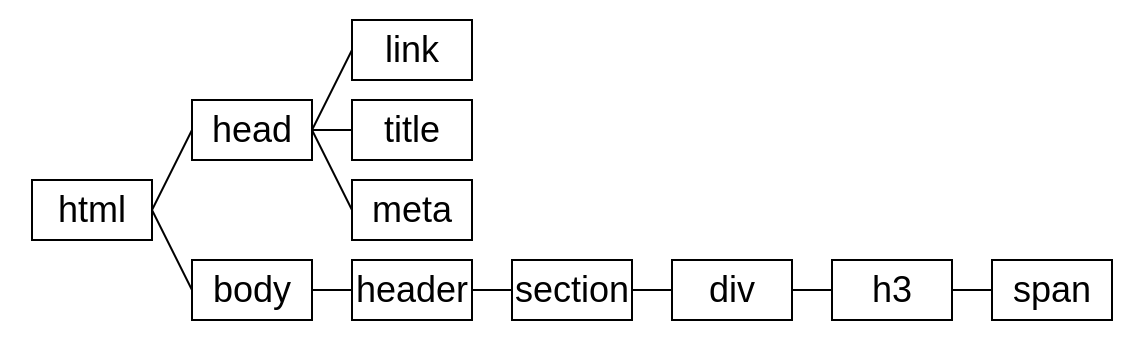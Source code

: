 <mxfile>
    <diagram id="1TQ30tZCiZnlm1MhKEYm" name="Page-1">
        <mxGraphModel dx="1185" dy="630" grid="0" gridSize="10" guides="1" tooltips="1" connect="1" arrows="1" fold="1" page="1" pageScale="1" pageWidth="1169" pageHeight="827" math="0" shadow="0">
            <root>
                <mxCell id="0"/>
                <mxCell id="1" parent="0"/>
                <mxCell id="24" value="" style="whiteSpace=wrap;html=1;fontSize=18;fillColor=none;strokeColor=none;" vertex="1" parent="1">
                    <mxGeometry x="464" y="170" width="566" height="170" as="geometry"/>
                </mxCell>
                <mxCell id="13" style="edgeStyle=none;html=1;exitX=1;exitY=0.5;exitDx=0;exitDy=0;entryX=0;entryY=0.5;entryDx=0;entryDy=0;fontSize=18;endArrow=none;endFill=0;rounded=0;" edge="1" parent="1" source="2" target="3">
                    <mxGeometry relative="1" as="geometry"/>
                </mxCell>
                <mxCell id="2" value="&lt;font style=&quot;font-size: 18px;&quot;&gt;html&lt;/font&gt;" style="whiteSpace=wrap;html=1;fontSize=18;" vertex="1" parent="1">
                    <mxGeometry x="480" y="260" width="60" height="30" as="geometry"/>
                </mxCell>
                <mxCell id="14" style="edgeStyle=none;rounded=0;html=1;exitX=1;exitY=0.5;exitDx=0;exitDy=0;entryX=0;entryY=0.5;entryDx=0;entryDy=0;fontSize=18;endArrow=none;endFill=0;" edge="1" parent="1" source="3" target="5">
                    <mxGeometry relative="1" as="geometry"/>
                </mxCell>
                <mxCell id="20" style="edgeStyle=none;rounded=0;html=1;exitX=1;exitY=0.5;exitDx=0;exitDy=0;entryX=0;entryY=0.5;entryDx=0;entryDy=0;fontSize=18;endArrow=none;endFill=0;" edge="1" parent="1" source="3" target="6">
                    <mxGeometry relative="1" as="geometry"/>
                </mxCell>
                <mxCell id="3" value="&lt;font style=&quot;font-size: 18px;&quot;&gt;head&lt;/font&gt;" style="whiteSpace=wrap;html=1;fontSize=18;" vertex="1" parent="1">
                    <mxGeometry x="560" y="220" width="60" height="30" as="geometry"/>
                </mxCell>
                <mxCell id="19" style="edgeStyle=none;rounded=0;html=1;exitX=1;exitY=0.5;exitDx=0;exitDy=0;entryX=0;entryY=0.5;entryDx=0;entryDy=0;fontSize=18;endArrow=none;endFill=0;" edge="1" parent="1" source="4" target="9">
                    <mxGeometry relative="1" as="geometry"/>
                </mxCell>
                <mxCell id="4" value="&lt;font style=&quot;font-size: 18px;&quot;&gt;header&lt;/font&gt;" style="whiteSpace=wrap;html=1;fontSize=18;" vertex="1" parent="1">
                    <mxGeometry x="640" y="300" width="60" height="30" as="geometry"/>
                </mxCell>
                <mxCell id="5" value="&lt;font style=&quot;font-size: 18px;&quot;&gt;link&lt;/font&gt;" style="whiteSpace=wrap;html=1;fontSize=18;" vertex="1" parent="1">
                    <mxGeometry x="640" y="180" width="60" height="30" as="geometry"/>
                </mxCell>
                <mxCell id="6" value="&lt;font style=&quot;font-size: 18px;&quot;&gt;title&lt;/font&gt;" style="whiteSpace=wrap;html=1;fontSize=18;" vertex="1" parent="1">
                    <mxGeometry x="640" y="220" width="60" height="30" as="geometry"/>
                </mxCell>
                <mxCell id="18" style="edgeStyle=none;rounded=0;html=1;exitX=0;exitY=0.5;exitDx=0;exitDy=0;entryX=1;entryY=0.5;entryDx=0;entryDy=0;fontSize=18;endArrow=none;endFill=0;" edge="1" parent="1" source="7" target="3">
                    <mxGeometry relative="1" as="geometry"/>
                </mxCell>
                <mxCell id="7" value="&lt;font style=&quot;font-size: 18px;&quot;&gt;meta&lt;/font&gt;" style="whiteSpace=wrap;html=1;fontSize=18;" vertex="1" parent="1">
                    <mxGeometry x="640" y="260" width="60" height="30" as="geometry"/>
                </mxCell>
                <mxCell id="15" style="edgeStyle=none;rounded=0;html=1;exitX=0;exitY=0.5;exitDx=0;exitDy=0;entryX=1;entryY=0.5;entryDx=0;entryDy=0;fontSize=18;endArrow=none;endFill=0;" edge="1" parent="1" source="8" target="2">
                    <mxGeometry relative="1" as="geometry"/>
                </mxCell>
                <mxCell id="17" style="edgeStyle=none;rounded=0;html=1;exitX=1;exitY=0.5;exitDx=0;exitDy=0;entryX=0;entryY=0.5;entryDx=0;entryDy=0;fontSize=18;endArrow=none;endFill=0;" edge="1" parent="1" source="8" target="4">
                    <mxGeometry relative="1" as="geometry"/>
                </mxCell>
                <mxCell id="8" value="&lt;font style=&quot;font-size: 18px;&quot;&gt;body&lt;/font&gt;" style="whiteSpace=wrap;html=1;fontSize=18;" vertex="1" parent="1">
                    <mxGeometry x="560" y="300" width="60" height="30" as="geometry"/>
                </mxCell>
                <mxCell id="21" style="edgeStyle=none;rounded=0;html=1;exitX=1;exitY=0.5;exitDx=0;exitDy=0;entryX=0;entryY=0.5;entryDx=0;entryDy=0;fontSize=18;endArrow=none;endFill=0;" edge="1" parent="1" source="9" target="10">
                    <mxGeometry relative="1" as="geometry"/>
                </mxCell>
                <mxCell id="9" value="&lt;font style=&quot;font-size: 18px;&quot;&gt;section&lt;/font&gt;" style="whiteSpace=wrap;html=1;fontSize=18;" vertex="1" parent="1">
                    <mxGeometry x="720" y="300" width="60" height="30" as="geometry"/>
                </mxCell>
                <mxCell id="22" style="edgeStyle=none;rounded=0;html=1;exitX=1;exitY=0.5;exitDx=0;exitDy=0;entryX=0;entryY=0.5;entryDx=0;entryDy=0;fontSize=18;endArrow=none;endFill=0;" edge="1" parent="1" source="10" target="11">
                    <mxGeometry relative="1" as="geometry"/>
                </mxCell>
                <mxCell id="10" value="&lt;font style=&quot;font-size: 18px;&quot;&gt;div&lt;/font&gt;" style="whiteSpace=wrap;html=1;fontSize=18;" vertex="1" parent="1">
                    <mxGeometry x="800" y="300" width="60" height="30" as="geometry"/>
                </mxCell>
                <mxCell id="23" style="edgeStyle=none;rounded=0;html=1;exitX=1;exitY=0.5;exitDx=0;exitDy=0;entryX=0;entryY=0.5;entryDx=0;entryDy=0;fontSize=18;endArrow=none;endFill=0;" edge="1" parent="1" source="11" target="12">
                    <mxGeometry relative="1" as="geometry"/>
                </mxCell>
                <mxCell id="11" value="&lt;font style=&quot;font-size: 18px;&quot;&gt;h3&lt;/font&gt;" style="whiteSpace=wrap;html=1;fontSize=18;" vertex="1" parent="1">
                    <mxGeometry x="880" y="300" width="60" height="30" as="geometry"/>
                </mxCell>
                <mxCell id="12" value="&lt;font style=&quot;font-size: 18px;&quot;&gt;span&lt;/font&gt;" style="whiteSpace=wrap;html=1;fontSize=18;" vertex="1" parent="1">
                    <mxGeometry x="960" y="300" width="60" height="30" as="geometry"/>
                </mxCell>
            </root>
        </mxGraphModel>
    </diagram>
</mxfile>